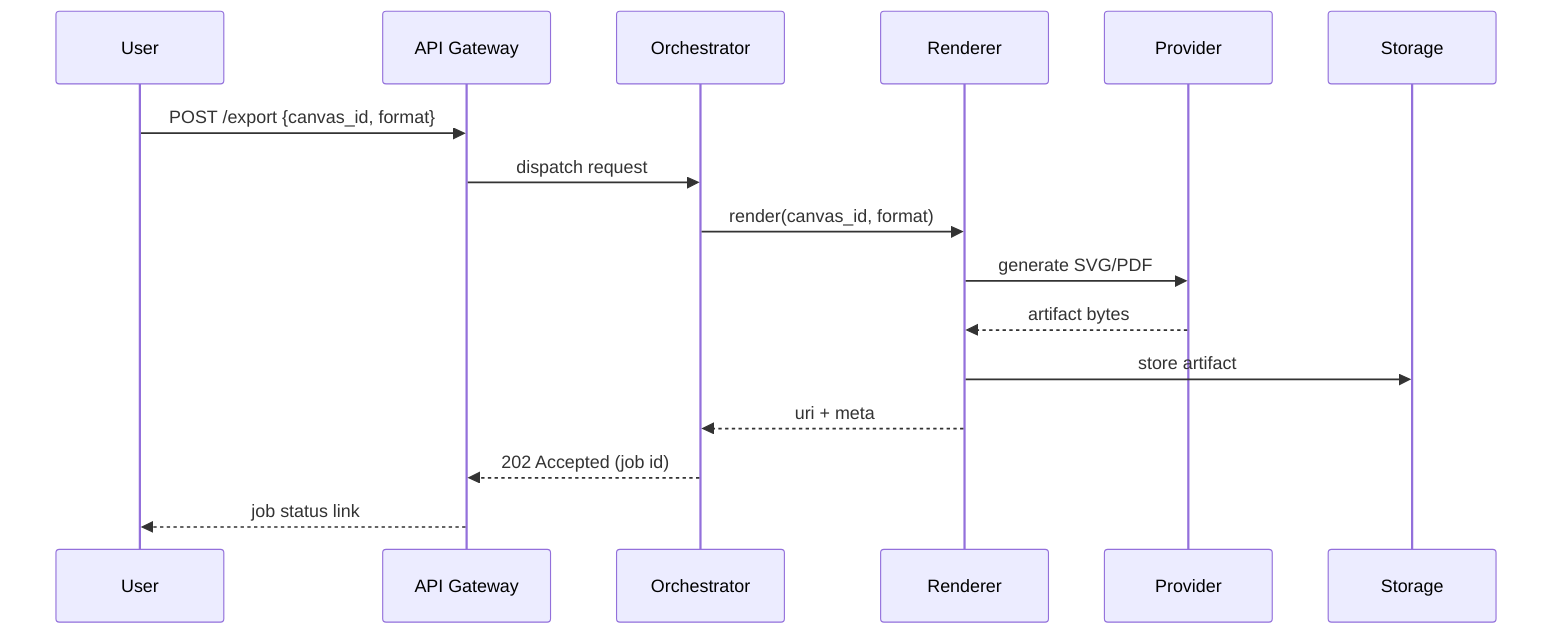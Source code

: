 %% Mermaid Thin-Slice Sequence (skeleton)
sequenceDiagram
  participant U as User
  participant G as API Gateway
  participant O as Orchestrator
  participant R as Renderer
  participant P as Provider
  participant S as Storage

  U->>G: POST /export {canvas_id, format}
  G->>O: dispatch request
  O->>R: render(canvas_id, format)
  R->>P: generate SVG/PDF
  P-->>R: artifact bytes
  R->>S: store artifact
  R-->>O: uri + meta
  O-->>G: 202 Accepted (job id)
  G-->>U: job status link
